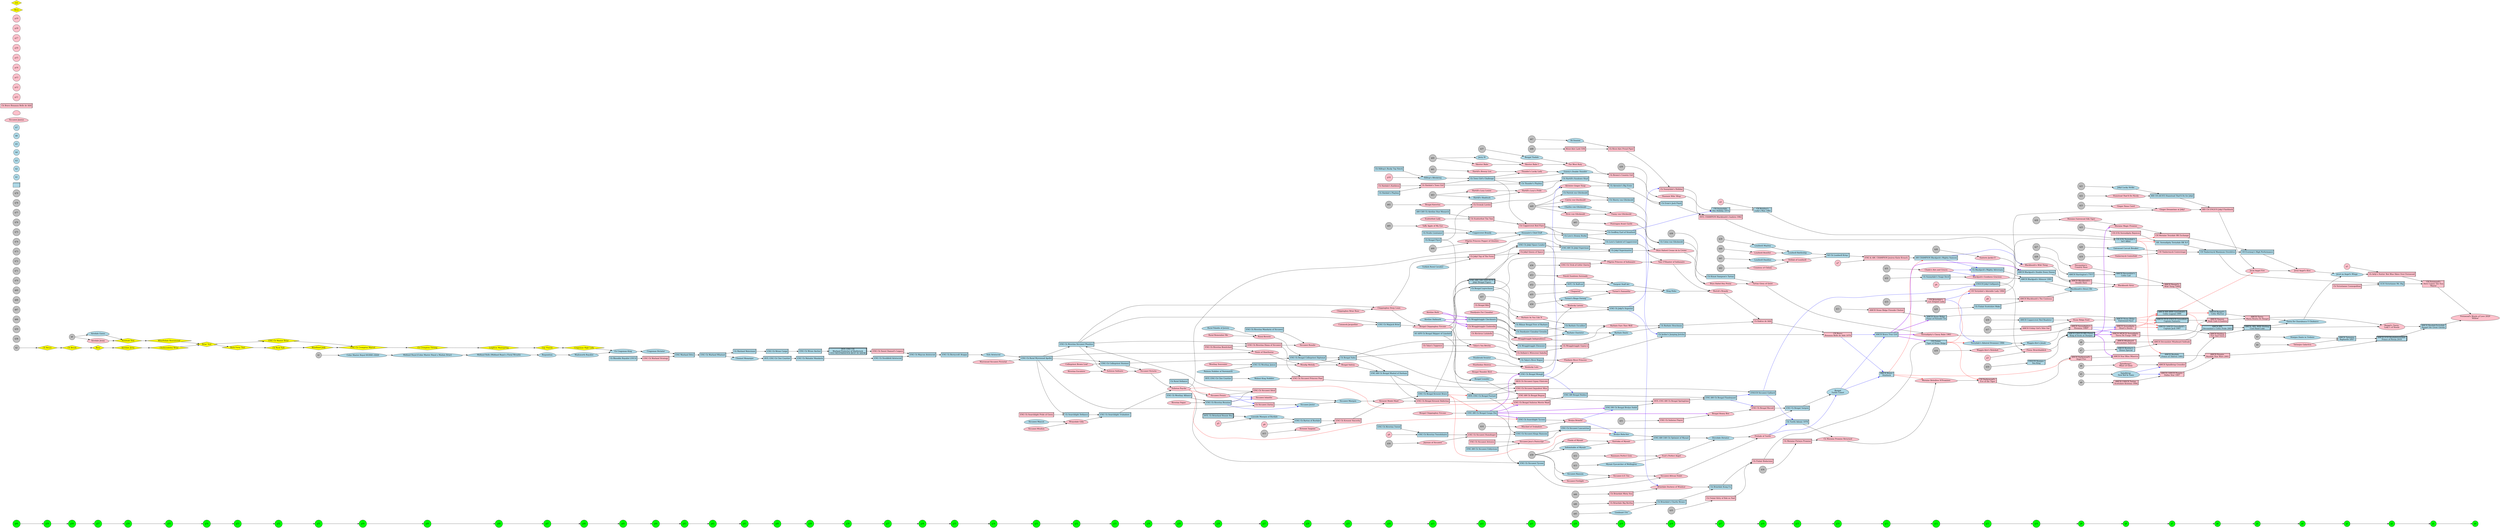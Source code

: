 # http://www.graphviz.org/content/cluster

digraph G {

rankdir=LR;


node [style = filled, fillcolor=green, shape = circle]
 g0; g1; g2; g3; g4; g5; g6; g7; g8; g9;
g10;g11;g12;g13;g14;g15;g16;g17;g18;g19;
g20;g21;g22;g23;g24;g25;g26;g27;g28;g29;
g30;g31;g32;g33;g34;g35;g36;g37;g38;g39;
g40;g41;g42;g43;g44;g45;g46;g47;g48;g49;
g50;g51;g52;g53;g54;g55;g56;g57;g58;g59;
g60;




node [style = filled, fillcolor=grey, shape=circle]

k0;k1;k2;k3;k4;k5;k6;k7;k8;k9
k10;k11;k12;k13;k14;k15;k16;k17;k18;k19
k20;k21;k22;k23;k24;k25;k26;k27;k28;k29
k30;k31;k32;k33;k34;k35;k36;k37;k38;k39
k40;k41;k42;k43;k44;k45;k46;k47;k48;k49
k50;k51;k52;k53;k54;k55;k56;k57;k58;k59
k60;k61;k62;k63;k64;k65;k66;k67;k68;k69
k70;k71;k72;k73;k74;k75;k76;k77;k78;k79



node [style = filled, fillcolor=lightblue, shape=box3d];

doc   [label="CH Sunnydale \nDoc Holiday 1975";];
tig   [label="CH Finlair \nTiger of Stone Ridge"];
sea   [label="ENGCH Stargus \nSea King"];
bravo [label="AMCH Bravo \nStarbuck"];
fame  [label="AMCH Stone Ridge \nFame of Fireside CD"];
scots [label="AMCH ENGCH BIS Florac \nKing of Scots at Stargus", style="filled,bold"];
tnt   [label="AMCH Harrington's T'N'T"];

man   [label="CH Brisline's \nLady's Man 1981"];
fly   [label="AMCH Stone Ridge \nFairewood Flyer"];
spec  [label="AMCH Brisline's \nHouse Special"];

lad [label="AMCH Devonshire's \nCeltic Lad"];

intl [label="CH (US) Terrydale's \nInt'l Affair"];
leg [label="AMCH BIS BISS Greenfield's \nCeltic Legend 1999", style="filled,bold"];

jack [label="AMCH CANCH Greenfield's \nCaptain Jack 1997"];
fan [label="AMCH ITCH ENGCH Greenfield \nCaptain Fantastic", style="filled,bold"];
thief [label="AMCH Reydale \nPrince of Thieves 1995"];
pride [label="AMCH BIS \nDevonshire's Celtic Pride 2003", style="filled,bold"];
war [label="AMCH Rangel's \nCeltic Warrior"];
raf [label="AMCH Tatinejos \nRaphaello 2007"];
luke [label="AMCH, BIS, BISS Stirling \nCool Hand Luke", style="filled,bold"];
prin [label="AMCH GCH Reydaleterrydale \nPrince of Persia 2010", style="filled,bold"];
gats [label="AMCH ReydaleTerrydale \nRangel the Great Gatsby"];

jer [label="Ch Jerilee's Jumping Jericho"];
earl [label="Ch Geoffrey Earl of Stratford"];
hench [label="Ch Barbate Henchman"];
pant [label="ENGCH Jokyl Gallipants"];
sic [label="ENGCH Siccawei Galliard"];
flam [label="ENG AM Ch Bengal Flamboyant"]
bul [label="ENG AM Bengal Buldeo"];

fast [label="INTL ENG Ch Bengal Fastnet"];
mow [label="ENG Ch Bengal Mowgli"];
sah [label="ENG SW Ch Bengal Brulyn Sahib"];
kres [label="ENG Ch Bengal Kresent Brave"];

gun [label="ENG AM Ch Bengal Gunga Din"];
blad [label="ENG AM Ch Bengal Bladud of Harham"];
briar [label="ENG Ch Mayjack Briar"];
cour [label="INTL ENG Ch Clee Courtier"];
mrbig [label="GCH Victorianne Mr. Big"];
pho [label="ENG Ch Riverina Siccawei Phoebus"];

grit [label="AMCH Bravo True Grit"];
tarq [label="ENG Ch Bengal Tarquin"];
lanc [label="ENG Ch Siccawei Lancastrian"];
ram [label="ENG Ch Siccawei Kings Ramsom"];
opt [label="ENG AM CAN Ch Optimist of Mynair"];
tyc [label="ENG Ch Siccawei Tycoon"];
ston [label="Ch Love's Stoney Burke"];
rrog [label="Ch Talyn's River Rogue"];
sabu [label="Ch Bengal Sabu"];


eddy [label="ENG AM Ch Siccawei Eddystone"];
chal [label="Ch Town Girl's Challenge"];
excal [label="Ch Barbate Excaliber"];
gabr [label="Ch Love's Gabriel of Coppercrest"];


styc [label="ENG Ch Searchlight Tycoon"];
dipl [label="ENG Ch Bengal Colliepriest Diplomat"];
bart [label="ENG Ch Barton of Burdale"];
stru [label="ENG Ch Searchlight Trubadore "];
storm [label="ENG Ch Colliepriest Stormer"];
wjam [label="ENG Ch Westhay Jamus"];
reun [label="ENG Ch Riverina Reunion"];
sdef [label="Ch Searchlight Defiance"];
apol [label="ENG Ch Rural Wyrewood Apollo"];
wall [label="ENG Ch Westhay Alliance"];
rdef [label="Ch Rural Defiance"];
bbon [label="INTL Ch Brineland Bonnie Boy" style="filled,bold"];
tweed [label="ENG Ch Riverina Tweedsbairn"];
twee [label="ENG Ch Riverina Tweed"];

smon [label="AM CAN Ch Aireline Star Monarch"];
bfly [label="Ch Bengal Flyer"];
mand [label="ENG Ch Riverina Mandarin of Siccawei"];
fere [label="Ch Bilmar Bengal Fere of Barbate"];
eben [label="Ch Wraggletaggle Ebenezer"];
grem [label="Ch Dandyaire Cinnabar Gremlin"];
check [label="Ch Wraggletaggle Checkmate"];
ruffo [label="INTL Ch Ruff-out"];
lepr [label="Ch Bengal Leprechaun"];
rroad [label="AMCH Coppercrest Red Roadster "];


ksam [label="Ch Kiryat Sampson's Tartan"];
hper [label="CH Evermay's High Performance"];
maxo [label="CH Timberwyck Maximum Overdrive"];
serter [label="SH. Serendipity Terrydale HK X-F"];
that [label="BIS CH (AUST) Stanstead That'll Do for Jokyl"];
dddan [label="AMCH Blackjack's Double Down Danny"];
msam [label="AM CHAMPION Blackjack's Mighty Samson"];
ejfl [label="Ch Ernie's Jack Flash"];
bsil [label="AMCH Blackjack's Silencer 1991"];
bma [label="Ch Blackjack's Mighty Adversary"];
mako [label="Ch Finlair Scottshire Mako"];
odev [label="Ch Sunnydale's Osage Devil"];
jsup [label="ENG Ch Jokyl's Superior"];
abern [label="Ch Airewire's Big Ernie "];
sshad [label="Ch Hartill's Sundown Shad"];
lkrisp [label="NZ Ch Loudwell Krisp "];
kung [label="Ch Briardale Kung Fu"];
adonis [label="Ch Turith Adonis 1978"];
chbr [label="Ch Briardale's Charlie Brown "];
gluck [label="Ch Colon von Glückwold"];

thpl [label="Ch Thunder's Playboy"];
svgluck [label="Ch Sherry von Glückwold"];

jsupm [label="Ch Jokyl Supermaster"];
jsple [label="ENG Ch Jokyl Space Leader"];
figaro [label="ENG AM CAN GER DUTC\nJokyl Bengal Figaro" style="filled,bold"];

patr [label="Ch Patrick von Glückwald"];
jsuperman [label="ENG AM Ch Jokyl Superman"];
bskip [label="SO AFR Ch Bengal Skipper of Limebell"];
topnot [label="Ch Hilltop's Rocky Top Notch"];
hplay [label="Ch Hatdale's Playboy"];
ltamer [label="Ch Studio Liontamer"];
atoppa [label="ENG Ch Berrycroft Atoppa"];
waris [label="ENG Ch Waycon Aristocrat"];
staris [label="ENG Ch Stockfield Aristocrat"];
mmand [label="ENG Ch Matador Mandarin"];
ccour [label="INTL ENG Ch Clee Courtier"];

warl [label="INTL ENG CH\nWarland Protector of Shelterock\n1933 WESTMINSTER BEST IN SHOW" style="filled,bold" penwidth=2];
wanch [label="ENG Ch Wrose Anchor"];
wcar [label="ENG Ch Wrose Cargo"];
wwat [label="Ch Warland Waterman"];
wwhat [label="ENG Ch Warland Whatnot"];
wdit [label="ENG Warland Ditto"];
rroya [label="Ch Rhosddu Royalist (1913)"];
yyy [label=""];
yyy [label=""];
yyy [label=""];
yyy [label=""];


node [shape=egg]
hit   [label="Blackheath's Direct Hit"];
kid [label="Spindletop \nNew Kid In Town"];
dante [label="Stargus Dante in Treboss"];
comet [label="Bengal\nTurith Comet"];

nob [label="Walnut King Nobbler"];
lea [label="Bengal Leander"];
dict [label="Dovedale Dictator"];
bdan [label="Barbate Dante"];
hobo [label="King Hobo"];
baha [label="Brulyn Baha'dur"];

eyec [label="Mynair Eyecatcher of Wellington"];
sran [label="Siccawei Ransom"];
duff [label="Siouxaire's Chief Duff"];
chor [label="Barbate Chorister"];
staff [label="Sargent Staff Art"];

marq [label="Siccawei Marquis"];
jest [label="Siccawei Jester"];
marb [label="Lineside Marquis of Burdale"];
rpal [label="Rural Paladin of Joreen"];
nobb [label="Raimon Nobbler of Noremarsh"];
smasc [label="Siccawei Mascot"];
idom [label="Indomitable of Mynair"];
cbrand [label="Coppercrest Brandy"];
blitz [label="Hilltop's Blitzkrieg"];
roor [label="Turner's Ringo Oorang"];

jona [label="Waggin-Aire's Jonah"];
drum [label="Terrydale's Admiral Drummer 1984"];
awing [label="Joval on Angel's Wings"];
chub [label="Tierra De Churubusco Y Chubasco"];
cbrk [label="Gatewood Curcuit Breaker"];
jluck [label="Jokyl Lucky Strike"];
dblth [label="Emery's Double Thunder"];
btin [label="Bengal Tindale"];
lbat [label="Loudwell Battleship"];
lmay [label="Loudwell Mayboy"];
ldand [label="Loudwell Dandino"];
lute [label="Lionheart Ute"];
hiten [label="Hi-Tension"];
sena [label="Stanbrook Senator"];

turkcav [label="Turkish Rural Cavalier"];
ahall [label="Aireline Hallmark"];
chvg [label="Charles von Glückwald"];
jer4 [label="Jerry IV"];
hshad [label="Hartill's Shadrack"];
saris [label="Solo Aristocrat"];
wroy [label="Wadsworth Royalist"];
requi [label="Requisition"];
mrollo [label="Midland Rollo (Midland Royal x Floral Wreath)"];
mroyal[label="Midland Royal [Colne Master Royal x Madam Briar]"];
coinmst [label="Colne Master Royal 093908 vXXIII"];

cdict [label="Cragsman Dictator"];

crking [label="Ch Cragsman King"];
airguess [label="Airedale Guess"]


cmonarq [label="Clonmel Monarque"];
yyy [label=""];
yyy [label=""];
yyy [label=""];
yyy [label=""];




node [shape=circle];
b1
b2
b3
b4
b5
b6
b7


node [fillcolor=pink shape=egg];

willow [label="Fernwood's Words of Love 2020\n'Willow'"];

flor [label="Florac Bruichladdich"];
ford [label="Stone Ridge Ford"];
rose [label="Devonshire's \nCountry Rose"];
blaze [label="Spindletop's \nBlaze of Glory"];
sirus [label="Blackheath Sirus"];
tat [label="Tatinejos Galactica"];
steel [label="Rangel's Tierra \nLady L of Steele"];
flin [label="Flintkote River Princess"];
brand [label="Borick's Brandy"];

fir [label="Bengal Chippinghey Fircone"];
thun [label="Bengal Thunder Bird"];
psy [label="Suliston Psyche"];
brim [label="Brulyn Brimful"];
mod [label="Kresent Model Maid"];
loam [label="Chippinghey Deep Loam"];
prel [label="Prelude of Turith"];
afr [label="Siccawei African Violet"];
jess [label="Siccawei Jess's Postscript"];
bee [label="Bengal Honey Bee"];
perf [label="Scat's Perfect Angel"];
qe2 [label="Siccawei Q E Too"];
well [label="Barbate Fare Thee Well"];
shan [label="Tam O'Shanter of Indianaire"];
cfir [label="Bengal Chippinghey Fircone"];
sal [label="Bengal Salena"];
trink [label="Katrinka of Mynair"];
gem [label="Ranmaeu Perfect Gem"];
misch [label="Mischief of Trubadore"];
melo [label="Mendip Melody"];
iol [label="Siccawei Iolanthe "];
tzyg [label="Kresent Tzygone"];
svic [label="Siccawei Victoria"];
rrev [label="Rural Reverie"];
noir [label="Noire of Hawthorne"];
pres [label="Siccawei Preses"];
wgil [label="Wraysdale Gilly"];
bleaf [label="Colliepriest Brown Leaf"];
remme [label="Rural Remember Me"];
souv [label="Westhay Souvenier"];
rvog [label="Riverina Vogue "];
cjack [label="Cummock Jacqueline"];
bros [label="Chippinghey Briar Rose"];

swisd [label="Siccawei Wisdom"];
ssoli [label="Suliston Solitaire"];
excl [label="Riverina Exculsive"];

sfire [label="Siccawei Firelight"];
betc [label="Talyn's You Betcha"];
sros [label="Siccawei Rosalie"];
tsam [label="Turner's Samantha"];
joy [label="Joyeuse of Siccawei"];
janr [label="Siccawei Janryn"];
slady [label="Scatterfoot Lady"];
asyo [label="Barbate As You Like It"];
wrind [label="Wraggletaggle Independence"];
fino [label="Finola of Mynair"];
ppep [label="Pilgrim Princess Pepper of Glenties"];
sund [label="Patsili Sundown Serenade"];
chap [label="Chaparral"];
pprin [label="Pilgrim Princess of Indianaire"];

babe [label="Serendipity's Classy Babe 1983"];
beka [label="Waggin-Aire's Rebekah"];

glorq [label="Tartan Glory of Quint"];
hey [label="Bryn Hafod Hey Penny"];
akiss [label="Joval Angel's Kiss"];

afire [label="Joval Angel Fire"];

cfold [label="Timberwyck Centerfold"];

mprom [label="Moraine Magic Promise"];
gdream [label="Ginger Dreamtime at Jokyl"];
nice [label="Stanstead That'll Do Nicely"];
xmas [label="Ginger Xmas Carol"];

silkt [label="Moraine Fairewood Silk Tiger"];
bwild [label="Blackheath's Wild Thing"];
jackio [label="Santeric Jackie-O"];

wwisp [label="Starmist Wilo' Wisp"];
ggrac [label="Blackjack's Goodness Gracious "];
agrac [label="Chado's Airs and Graces"];
blprom [label="Moraine Britelites N'Promises"];
mpr [label="Ch Moraine Promise Returned"];

agsnap [label="Airewire Ginger Snap"];
fwkat [label="Far West Katy"];
dwind [label="Briardale Duchess of Windsor"];
creme [label="Bryn Haford Creme de la Creme"];

hlucpr [label="Hartill's Lucy's Pride"];
sbab1 [label="Skeeter Babe I"];
sbab0 [label="Skeeter Babe"];

thll [label="Thunder's Lucky Lady"];
deli [label="Delilah of Loudwell"];
lbout [label="Loudwell Boutiful "];
cchil [label="Countess of Chilam"];
fvgluck [label="Fanny von Glückwold"];
pag [label="Pentragon Avant Garde"];
klat [label="Kenlucky Latona"];
klulu [label="Kenlucky Lulu"];
hheir [label="Huntholme Heiress"];
catr [label="Catrin von Gluckwald"];
forcin [label="Dandyaire For Cinnabar "];
aruth [label="Aireline Ruth"];
rvg [label="Rivie von Glückwald"];
bkat [label="Bengal Katerina"];
brlou [label="Hartill's Breezy Lou"];
hlulo [label="Hartill's Lucy Louise "];

apley [label="Taffy Apple of My Eye"];
pict [label="Wyrewood Siccawei Pictorial "];
airjen [label="Airedale Jenny"]

xxx [label=""];
xxx [label=""];
xxx [label=""];



node [shape=box3d]

lov [label="CH Briardale's \nLov Elegant Lady"];
eve [label="CH Darbywood's \nEve of the Tiger"];
dip [label="AMCH Serendipity's \nHosanna 1989*"];
dare [label="AMCH Blackheath's \nDouble Dare"];
ador [label="CH Terrydale's Adorable Lady 1984"];
ang  [label="ANCH Darbywood's \nAngel Fire"];
des [label="AMCH Serendipity \nHeart's Desire"];

sab [label="AMCH Windward \nDevonshire Sabrosa"];

bliss [label="AMCH Star Bliss Minerva"];
kris [label="AMCH CANCH Tartan \nScottshire Kristina 1994"];
wind [label="AMCH Devonshire Windward Solitude"];
cross [label="AMCH Spindletop Crossfire"];
wild [label="AMCH Rangel's \nWild Thing 1999"];
fuego [label="AMCH MEXCH Serendipity \nTierra De Fuego 1994"];
star [label="AMCH CANCH Penaire \nDallas Star 1997"];
glor [label="AMCH Stirling \nFire And Glory"];
sw [label="AMCH Penaire \nReydale Star Wars 2001"];
bon [label="AMCH Tierra \nMaria Bonita De Rangel"];
danz [label="AMCH Danzon \nDedi Cado A Isadora"];


rayna [label="CH Fernwood's\nHere Comes The Sun\n'Rayna'"];
cact [label="Ch Kaktus de AAA"];
bell [label="CH Bravo\nBonanza Belle de AAA 1979"];
imp [label="ENG Ch Siccawei Impudent Miss"];
spr [label="INTL ENG AM Ch Bengal Springtime"];

pam [label="ENG Ch Siccawei Princess Pam"];
maid [label="ENG Ch Bengal Suliston Merrie Maid"];
beg [label="ENG AM Ch Bengal Begum"];
dia [label="ENG Ch Riverina Diana of Siccawei"];
bal [label="ENG Ch Bengal Kresent Ballerina"];
bew [label="ENG Ch Riverina Bewitched"];

bsk [label="Ch Arily's Nuttin' But Blue Skies Over Fernwood"];

chel [label="AMCH Stone Ridge Fireside Chelsie"];
bisc [label="ENG Ch Bengal Biscuit"];
redf [label="Ch Coppercrest Red Flare"];
gyps [label="MEX Ch Siccawei Gypsy Flintcote"];
humd [label="ENG Ch Siccawei Humdinger"];
arte [label="ENG Ch Siccawei Artemis"];
sflay [label="ENG Ch Suliston Flayre"];
tita [label="Ch Scatterfoot Tim Tam"];
wgyp [label="Ch Wraggletaggle Gypsy-o"];
sinc [label="ENG Ch Kresent Sincerity"];
zari [label="Ch Siccawei Zarina"];
pgwen [label="ENG Ch Searchlight Pride of Gwen"];
htgirl [label="Ch Hatdale's Town Girl"];
wsab [label="Ch Dellaire's Wirecrest Sabella"];
cind [label="Ch Wraggletaggle Cinderella"];
lcher [label="ENG Ch Trick of Little Cherry"];
tupp [label="Ch Talyn's Tuppence"];


fgno [label="AMCH Friday Girl's Nite Out "];
bbel [label="Ch Bravo Bonanza Belle de AAA"];
fbod [label="Ch Finlair Bodacious"];
hkex [label="CH Moraine Terydale HK Exchange"];
jflash [label="BIS CH ENG/US Jokyl Flashback"];
cosie [label="Ch Victorianne Cosmopolitan"];
cent [label="CH Timberwyck Centerstage"];
rejo [label="CH (US) Serendipity Rejoices"];

bisa [label="INTL CHAMPION Blackheath's Isadora 1982"];
kkrun [label="ENG & AM. CHAMPION Jenirox Katie Krunch "];
bcon [label="AMCH Blackheath's The Contessa "];
shol [label="Ch Sunnydale's Holiday"];
ppip [label="Ch River-Aire Proud Piper"];
bcgirl [label="Ch Brown's Country Girl"];

kitrek [label="Ch Finlair Kitty of Rek en Nad"];
putprom [label="Ch Moraine Putwyn Promise"];
erow [label="Ch Erowah Lorelei"];
bmsea [label="Ch Briardale Misty Sea"];
bbberth [label="Ch Briardale Big Bertha"];
rlark [label="River-Aire Lark CDX"];
jtop [label="Ch Jokyl Top of The Form"];
jqos [label="Ch Jokyl Queen of Space"];
bibi [label="Ch Bengal Bibi"];

blulu [label="Ch Birchrun Lulubelle"];
hkath [label="Ch Hatdale's Kathleen"];
sideal [label="ENG Ch Siccawei Ideal"];
swdam [label="ENG Ch Sweet Damsel's Legacy"];
wstrategy [label="ENG Ch Warland Strategy"];
xxx [label=""];
xxx [label=""];
xxx [label=""];
xxx [label=""];
xxx [label=""];
xxx [label=""];




node [shape=circle];
p1;p2;p3;p4;p5;p6;p7;p8;p9
p10;p11;p12;p13;p14;p15;p16;p17;p18;p19

p1->bsk
k3->dante
k4->tat
k5->kid
k6->blaze
k7->spec
k8->sab
k9->kris
k10->sea
p3->flor
p4->pant


{gats, rayna}->willow
{mrbig, bsk}->rayna


{prin,steel}->gats

{raf,sw}->prin
{luke,bon}->{steel,chub}

{dante,tat}->raf
{thief,star}->sw
{pride,glor}->luke
{war,danz}->bon

intl->thief [color=red]
bliss->thief

kid->star [color=blue]
kris->star
leg->pride [color=red]
wind->pride

{jack,cross}->glor
leg->war [color=red]
wild->war

{fan,fuego}->danz


{man,ador}->intl
{ang}->bliss
{scots}->bliss [color=purple penwidth=2]


{fly,des}->{leg,jack,fan} [color=red]

{spec,sab}->wind
blaze->cross
kid->cross [color=blue]
{lad,sirus}->wild
{dip}->fuego [color=blue]
{scots}->fuego [color=purple penwidth=2]

{doc,p2}->man
tig->ador [color=red]
lov->ador [color=blue]

{sea,flor}->scots
bravo->ang [color=red]
eve->ang
{fame,ford}->{fly}
{dip}->des [color=blue]
scots->des [color=purple penwidth=2]
{tnt,rose}->lad
{hit,dare}->sirus
{comet,bell}->bravo [color=blue]
{jer,cact}->bell
earl->jer [color=blue]
flin->jer

{hench,brand}->cact
{pant}->flor

{sic}->pant  [color=blue]
flam->sic [color=blue]
imp->sic

{bul,spr}->flam
{fast,pam}->imp
maid->bul
mow->bul [color=blue]
{sah,beg}->spr
kres->{fast,gun,baha} [color=red]
fir->fast

{nob,dia}->pam
gun->{mow,maid,sah,styc,bee} [color=purple penwidth=2]
thun->mow
psy->{maid,pres,styc} [color=red]

brim->sah [color=blue]

{lea,bal}->beg
{blad,mod}->bal
{blad,mod}->kres
{briar,loam}->fir
{cour}->nob
{pho,bew}->dia
grit->fame [color=purple penwidth=2]
chel->fame


k11->chel
{comet,bell}->grit [color=blue]
tarq->comet
prel->comet [color=blue]
{lanc,bisc}->tarq
{dict,afr}->prel
{ram,jess}->lanc
flam->bisc [color=blue]
bee->bisc

{opt,perf}->dict
{tyc,qe2}->afr
{ston,redf}->earl
{rrog,gyps}->flin
{bdan,well}->hench
{hobo,shan}->brand
{cfir}->gun
{sabu,sal}->blad
{baha,trink}->opt
{eyec,gem}->perf
k12->gem
k13->eyec
brim->baha [color=blue]

{marq,sinc}->mod
{styc,misch}->brim
k14->misch
{dipl,melo}->sabu
{dipl,melo}->sal
{jest,iol}->marq
{bart,tzyg}->sinc
{stru,svic}->psy
{storm,rrev}->dipl
{wjam,noir}->melo
reun->{jest,iol} [color=blue]
zari->jest
pres->{iol,zari} [color=blue]
{marb,p8}->bart
{sdef,wgil}->stru
{apol,bleaf}->storm
{rpal,remme}->rrev
{nobb,souv}->wjam
{apol,bew}->noir
{wall,rvog}->reun
apol->zari

rdef->pres
{bbon,p5}->marb
k15->tzyg
{pho,cjack}->briar
{pho,bros}->loam
{apol,pgwen}->sdef
{smasc,swisd}->wgil
{storm,ssoli}->svic
{pho,excl}->ssoli
{rroad,fgno}->ford
{k16}->rroad
{k17}->fgno
{jona,babe}->dip
{drum,beka}->jona
grit->babe [color=purple penwidth=2]
glorq->babe

{ksam,hey}->glorq
tig->drum [color=red]
lov->drum [color=blue]
k18->beka
grit->tig [color=purple penwidth=2]
fbod->tig

{chub,akiss}->awing
{awing}->bsk
{hper,afire}->akiss
{maxo,hkex}->hper
leg->afire [color=red]
jflash->afire

{maxo,cosie}->mrbig
{serter,cent}->maxo
intl->serter [color=red]
rejo->serter

{cbrk,cfold}->cent
k19->cfold
k20->cbrk

intl->hkex [color=red]
mprom->hkex

{that,gdream}->jflash
{jluck,nice}->that
k21->jluck
k22->nice
{pant,xmas}->gdream
k23->xmas
scots->mprom [color=purple penwidth=2]
silkt->mprom
k24->silkt
k25->rejo
{dddan, bwild}->dare

grit->dddan [color=purple penwidth=2]
jackio->dddan

k26->jackio
msam->bwild [color=blue]
bisa->bwild

bravo->msam [color=red]
kkrun->msam


{ejfl,wwisp}->bisa
{bsil,bcon}->hit
{bma,ggrac}->bsil
{mako,p6}->bcon
{msam,agrac}->bma [color=blue]
odev->ggrac
agrac->ggrac [color=blue]

tig->eve [color=red]
blprom->eve

bravo->blprom  [color=red]
mpr->blprom

earl->doc [color=blue]
shol->doc

k27->rose
k28->tnt
jsup->shol [color=blue]
ppip->shol

k29->mako
{abern,bcgirl}->ejfl
k30->wwisp
k31->agrac
k32->odev
k33->lov
{sshad,agsnap}->abern
{dblth,fwkat}->bcgirl
{lkrisp,p7}->kkrun
{kung,kitrek}->fbod
{adonis,putprom}->mpr
{sic,prel}->adonis [color=blue]
k34->putprom
{chbr,dwind}->kung
k35->kitrek
{gluck,creme}->hey
k36->ksam
mow->agsnap [color=blue]
erow->agsnap
{bfly,bkat}->erow
k62->bkat

{thpl,hlucpr}->sshad
{chal,htgirl}->thpl
k63->{hshad,hlulo}->hlucpr

{btin,sbab1}->fwkat
{jer4,sbab0}->sbab1

k37->btin
{chal,thll}->dblth
{blitz,htgirl}->chal
{topnot,p10}->blitz
{hplay,hkath}->htgirl
{lbat,deli}->lkrisp
{lmay,lbout}->lbat
k39->lmay
k40->lbout
{ldand,cchil}->deli
k41->ldand
k42->cchil
{svgluck,fvgluck}->gluck
{jsupm,pag}->creme
k43->pag
jsup->dwind [color=blue]
bmsea->dwind

k44->bmsea
{lute,bbberth}->chbr
k45->lute
k46->bbberth
{hiten,rlark}->ppip

k47->hiten
k48->rlark

{figaro,klat}->jsup
{kres,fir}->figaro
{jsple,klulu}->klat
{sena,hheir}->klulu
{figaro,jtop}->jsple
{patr,catr}->svgluck
k49->{patr,catr}
{jsuperman,jqos}->jsupm
{jsple,psy}->jsuperman
{figaro,jtop}->jqos
{turkcav,loam}->jtop
{eddy,arte}->jess
{fast,humd}->ram
{tweed,joy}->humd
{twee,p9}->tweed
k50->joy
sflay->bee
k51->sflay
{staff,tsam}->hobo
{ruffo,sund}->staff
k52->ruffo
k53->sund
{roor,chap}->tsam
k54->roor
k55->chap
{gabr,pprin}->shan
{ston,redf}->gabr
{lepr,lcher}->pprin
k56->lcher
{bskip,fir}->lepr
{chor,wgyp}->bdan
{eben,wsab}->wgyp
{check,cind}->{eben,wrind}
{fere,wrind}->chor
{lepr,bibi}->fere
{sabu,blulu}->wsab
{excal,wrind}->well
{grem,asyo}->excal
{check,forcin}->grem
k57->asyo
{ahall,aruth}->{check,cind} [color=purple, penwidth=2]
{sabu,betc}->rrog
{bfly,tupp}->betc
{fast,sros}->gyps
{mand,dia}->sros
{duff,redf}->ston
{cbrand,ppep}->duff
{ltamer,apley}->cbrand
k65->apley
k64->ppep
{chal,tita}->redf
{smon,slady}->tita
{sran,sfire}->qe2
k58->{sran,sfire}
k58->{idom,fino}->trink
k49->{chvg,rvg}->fvgluck
{gun,psy}->tyc
{bskip,fir}->lea
k60->{jer4,sbab0}
{chal,brlou}->thll
k61->brlou
{apol,sideal}->pho
{reun,pres}->sideal
{saris,pict}->apol
{atoppa}->saris
wwhat->cmonarq->ccour->mmand->staris->waris->atoppa
swdam->waris
{warl}->swdam

k1->coinmst->mroyal->mrollo->requi->wroy->crking->cdict->wdit->wwhat->wwat->wcar->wanch->warl
rroya->wstrategy->wdit

node [fillcolor=yellow shape=diamond];

nbtest [label="Newbold Test"]
wrosa [label="Wharfedale Roseamond"]
brtest [label="Briar Test"]
mastbr [label="ENG Ch Master Briar"]
crmvl [label="ENG Ch Crompton Marvel"]
croor [label="Ch Crompton Oorang"]
lemain [label="Leighton Mainspring"]
gayflo [label="Gay Flossie"]
craghi [label="Cragsman High Lady"]

wjud [label="Woodland Judy"]
rsalt [label="Ch Rock Salt"]
rferr [label="Rock Ferry Test"]
chbriar [label="Cholmondeley Briar"]
airjer [label="Airedale Jerry"]
bess [label="Bess"]
brush [label="Ch Brush"]
bruce [label="Ch Bruce"]
ddd [label="xxx"]





k0->{airguess,airjen}->nbtest->wrosa->brtest->mastbr->crmvl->croor->lemain->gayflo->craghi->crking
k2->bruce->brush->Bess->airjer->chbriar->brtest->rferr->rsalt->wjud->crmvl

g60->g59->g58->g57->g56->g55->g54->g53->g52->g51->g50
g50->g49->g48->g47->g46->g45->g44->g43->g42->g41->g40
g40->g39->g38->g37->g36->g35->g34->g33->g32->g31->g30
g30->g29->g28->g27->g26->g25->g24->g23->g22->g21->g20
g20->g19->g18->g17->g16->g15->g14->g13->g12->g11->g10
g10->g9->g8->g7->g6->g5->g4->g3->g2->g1->g0

{rank = same; g0, willow}
{rank = same; g1, gats, rayna}
{rank = same; g2, prin, bsk,steel,mrbig}
{rank = same; g3, cosie,awing,raf}
{rank = same; g4, akiss, chub}
{rank = same; g5,hper,bon,luke,afire}
{rank = same; g6, maxo,jflash}
{rank = same; g7, gdream,that}
{rank = same; g8, fuego}
{rank = same; g9, ang, ford, dare}
{rank = same; g10,  bwild,dddan}
{rank = same; g11, pant }
{rank = same; g17, bee }

/* fill in missing g15 and up entries


*/
}
